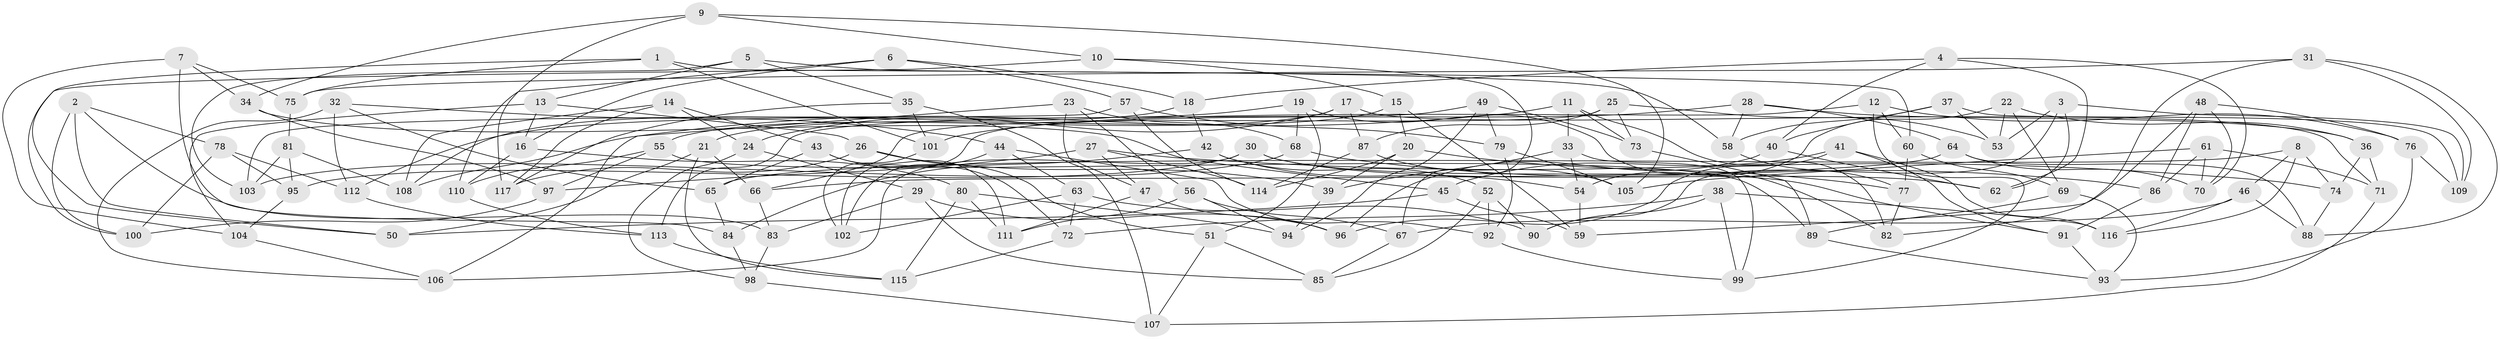// coarse degree distribution, {4: 0.3380281690140845, 5: 0.04225352112676056, 6: 0.6056338028169014, 3: 0.014084507042253521}
// Generated by graph-tools (version 1.1) at 2025/42/03/06/25 10:42:17]
// undirected, 117 vertices, 234 edges
graph export_dot {
graph [start="1"]
  node [color=gray90,style=filled];
  1;
  2;
  3;
  4;
  5;
  6;
  7;
  8;
  9;
  10;
  11;
  12;
  13;
  14;
  15;
  16;
  17;
  18;
  19;
  20;
  21;
  22;
  23;
  24;
  25;
  26;
  27;
  28;
  29;
  30;
  31;
  32;
  33;
  34;
  35;
  36;
  37;
  38;
  39;
  40;
  41;
  42;
  43;
  44;
  45;
  46;
  47;
  48;
  49;
  50;
  51;
  52;
  53;
  54;
  55;
  56;
  57;
  58;
  59;
  60;
  61;
  62;
  63;
  64;
  65;
  66;
  67;
  68;
  69;
  70;
  71;
  72;
  73;
  74;
  75;
  76;
  77;
  78;
  79;
  80;
  81;
  82;
  83;
  84;
  85;
  86;
  87;
  88;
  89;
  90;
  91;
  92;
  93;
  94;
  95;
  96;
  97;
  98;
  99;
  100;
  101;
  102;
  103;
  104;
  105;
  106;
  107;
  108;
  109;
  110;
  111;
  112;
  113;
  114;
  115;
  116;
  117;
  1 -- 60;
  1 -- 50;
  1 -- 101;
  1 -- 75;
  2 -- 100;
  2 -- 50;
  2 -- 78;
  2 -- 83;
  3 -- 90;
  3 -- 62;
  3 -- 53;
  3 -- 109;
  4 -- 70;
  4 -- 18;
  4 -- 40;
  4 -- 62;
  5 -- 35;
  5 -- 13;
  5 -- 103;
  5 -- 58;
  6 -- 57;
  6 -- 110;
  6 -- 18;
  6 -- 16;
  7 -- 104;
  7 -- 75;
  7 -- 34;
  7 -- 84;
  8 -- 116;
  8 -- 65;
  8 -- 46;
  8 -- 74;
  9 -- 117;
  9 -- 10;
  9 -- 34;
  9 -- 105;
  10 -- 100;
  10 -- 67;
  10 -- 15;
  11 -- 33;
  11 -- 82;
  11 -- 73;
  11 -- 108;
  12 -- 60;
  12 -- 76;
  12 -- 102;
  12 -- 99;
  13 -- 104;
  13 -- 26;
  13 -- 16;
  14 -- 108;
  14 -- 24;
  14 -- 117;
  14 -- 43;
  15 -- 59;
  15 -- 21;
  15 -- 20;
  16 -- 80;
  16 -- 110;
  17 -- 87;
  17 -- 71;
  17 -- 55;
  17 -- 24;
  18 -- 108;
  18 -- 42;
  19 -- 112;
  19 -- 68;
  19 -- 82;
  19 -- 51;
  20 -- 114;
  20 -- 39;
  20 -- 77;
  21 -- 66;
  21 -- 115;
  21 -- 50;
  22 -- 69;
  22 -- 53;
  22 -- 54;
  22 -- 36;
  23 -- 106;
  23 -- 47;
  23 -- 68;
  23 -- 56;
  24 -- 98;
  24 -- 29;
  25 -- 87;
  25 -- 53;
  25 -- 73;
  25 -- 66;
  26 -- 39;
  26 -- 51;
  26 -- 117;
  27 -- 74;
  27 -- 114;
  27 -- 47;
  27 -- 97;
  28 -- 64;
  28 -- 101;
  28 -- 58;
  28 -- 36;
  29 -- 83;
  29 -- 85;
  29 -- 96;
  30 -- 106;
  30 -- 62;
  30 -- 91;
  30 -- 95;
  31 -- 109;
  31 -- 82;
  31 -- 88;
  31 -- 75;
  32 -- 65;
  32 -- 106;
  32 -- 112;
  32 -- 44;
  33 -- 99;
  33 -- 39;
  33 -- 54;
  34 -- 97;
  34 -- 45;
  35 -- 117;
  35 -- 107;
  35 -- 101;
  36 -- 74;
  36 -- 71;
  37 -- 40;
  37 -- 53;
  37 -- 58;
  37 -- 109;
  38 -- 116;
  38 -- 99;
  38 -- 90;
  38 -- 72;
  39 -- 94;
  40 -- 96;
  40 -- 62;
  41 -- 116;
  41 -- 96;
  41 -- 45;
  41 -- 91;
  42 -- 52;
  42 -- 54;
  42 -- 84;
  43 -- 111;
  43 -- 72;
  43 -- 65;
  44 -- 63;
  44 -- 102;
  44 -- 92;
  45 -- 59;
  45 -- 50;
  46 -- 116;
  46 -- 88;
  46 -- 67;
  47 -- 96;
  47 -- 111;
  48 -- 86;
  48 -- 70;
  48 -- 76;
  48 -- 59;
  49 -- 79;
  49 -- 113;
  49 -- 94;
  49 -- 73;
  51 -- 85;
  51 -- 107;
  52 -- 85;
  52 -- 90;
  52 -- 92;
  54 -- 59;
  55 -- 97;
  55 -- 89;
  55 -- 110;
  56 -- 67;
  56 -- 94;
  56 -- 111;
  57 -- 114;
  57 -- 79;
  57 -- 103;
  58 -- 77;
  60 -- 77;
  60 -- 69;
  61 -- 70;
  61 -- 71;
  61 -- 105;
  61 -- 86;
  63 -- 102;
  63 -- 72;
  63 -- 90;
  64 -- 66;
  64 -- 88;
  64 -- 70;
  65 -- 84;
  66 -- 83;
  67 -- 85;
  68 -- 86;
  68 -- 103;
  69 -- 93;
  69 -- 89;
  71 -- 107;
  72 -- 115;
  73 -- 89;
  74 -- 88;
  75 -- 81;
  76 -- 93;
  76 -- 109;
  77 -- 82;
  78 -- 95;
  78 -- 100;
  78 -- 112;
  79 -- 92;
  79 -- 105;
  80 -- 111;
  80 -- 115;
  80 -- 94;
  81 -- 108;
  81 -- 95;
  81 -- 103;
  83 -- 98;
  84 -- 98;
  86 -- 91;
  87 -- 105;
  87 -- 114;
  89 -- 93;
  91 -- 93;
  92 -- 99;
  95 -- 104;
  97 -- 100;
  98 -- 107;
  101 -- 102;
  104 -- 106;
  110 -- 113;
  112 -- 113;
  113 -- 115;
}

